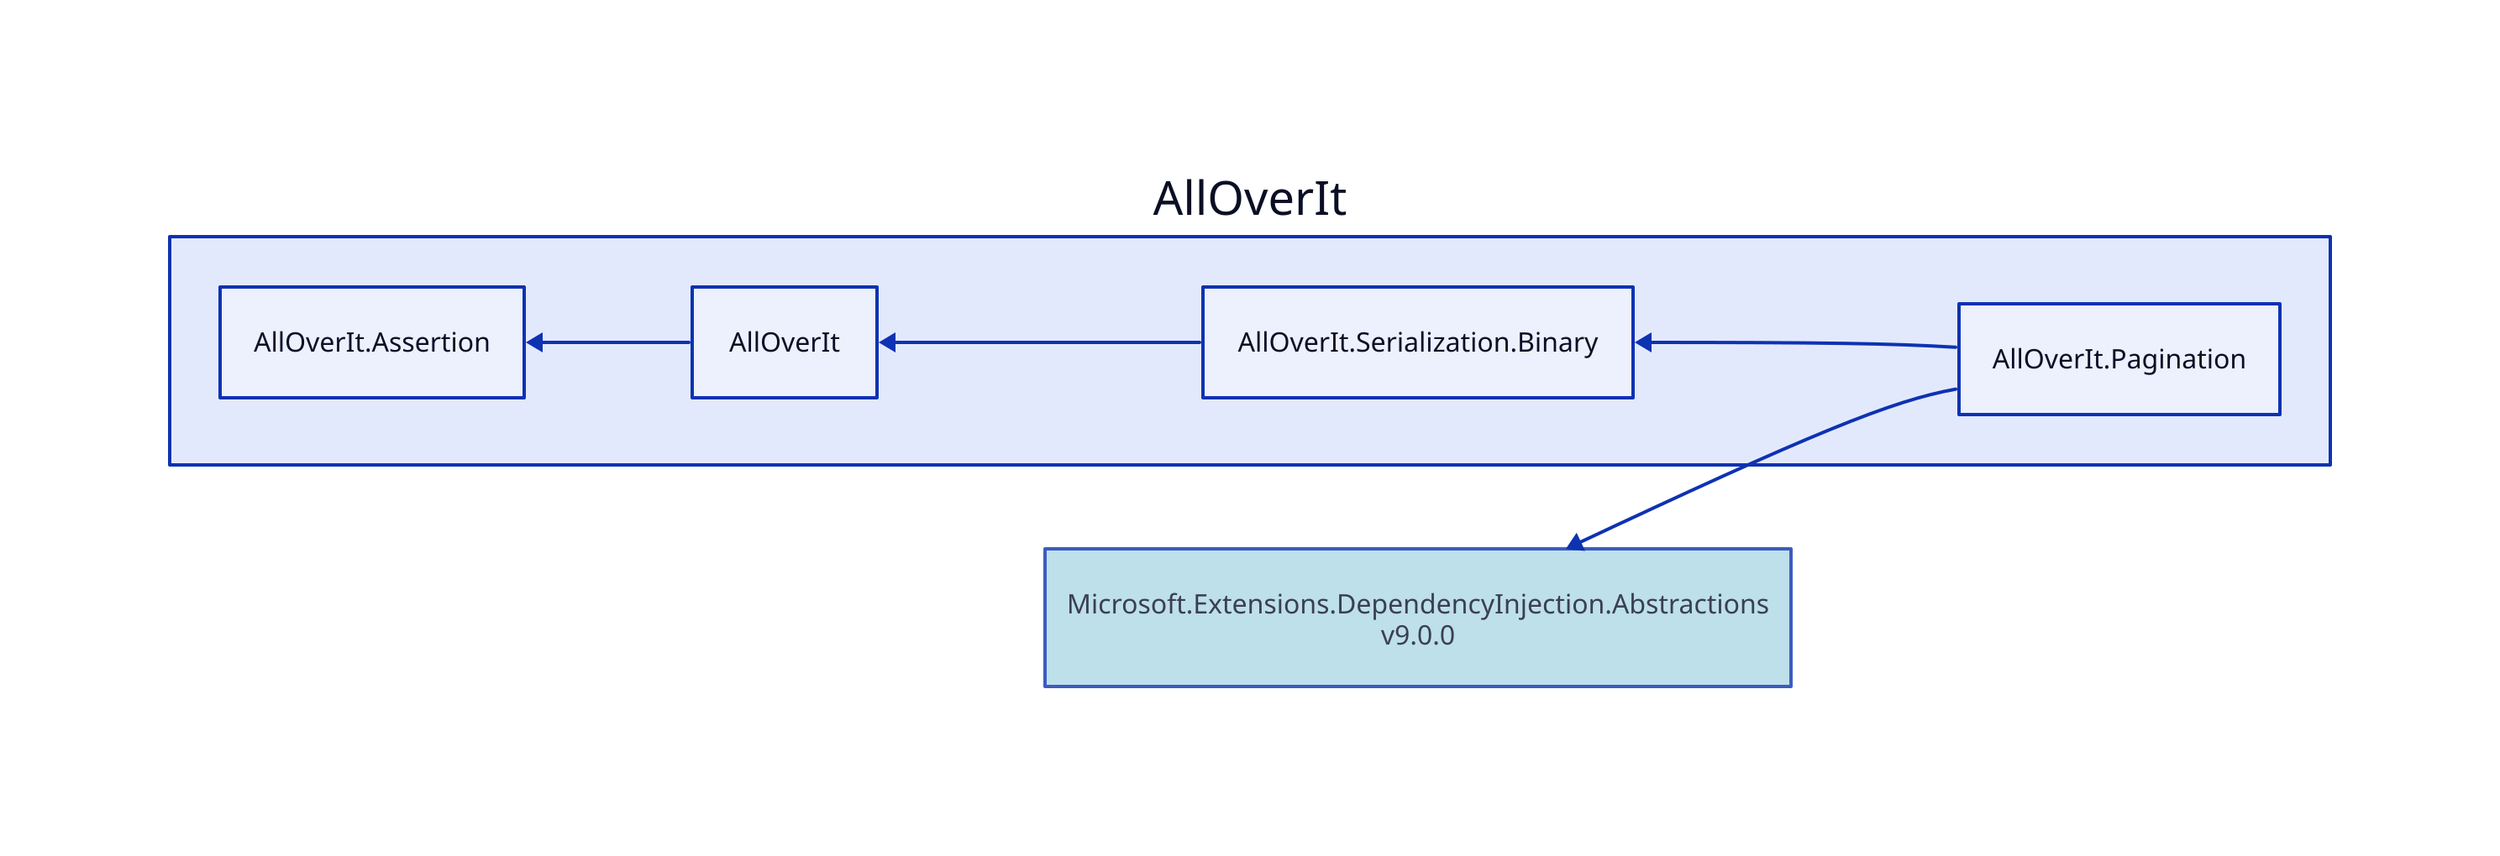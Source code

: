 direction: left

aoi: AllOverIt
aoi.alloverit-pagination: AllOverIt.Pagination
microsoft-extensions-dependencyinjection-abstractions_9-0-0: Microsoft.Extensions.DependencyInjection.Abstractions\nv9.0.0
microsoft-extensions-dependencyinjection-abstractions_9-0-0.style.fill: "#ADD8E6"
microsoft-extensions-dependencyinjection-abstractions_9-0-0.style.opacity: 0.8
microsoft-extensions-dependencyinjection-abstractions_9-0-0 <- aoi.alloverit-pagination
aoi.alloverit-serialization-binary: AllOverIt.Serialization.Binary
aoi.alloverit: AllOverIt
aoi.alloverit-assertion: AllOverIt.Assertion
aoi.alloverit-assertion <- aoi.alloverit
aoi.alloverit <- aoi.alloverit-serialization-binary
aoi.alloverit-serialization-binary <- aoi.alloverit-pagination
